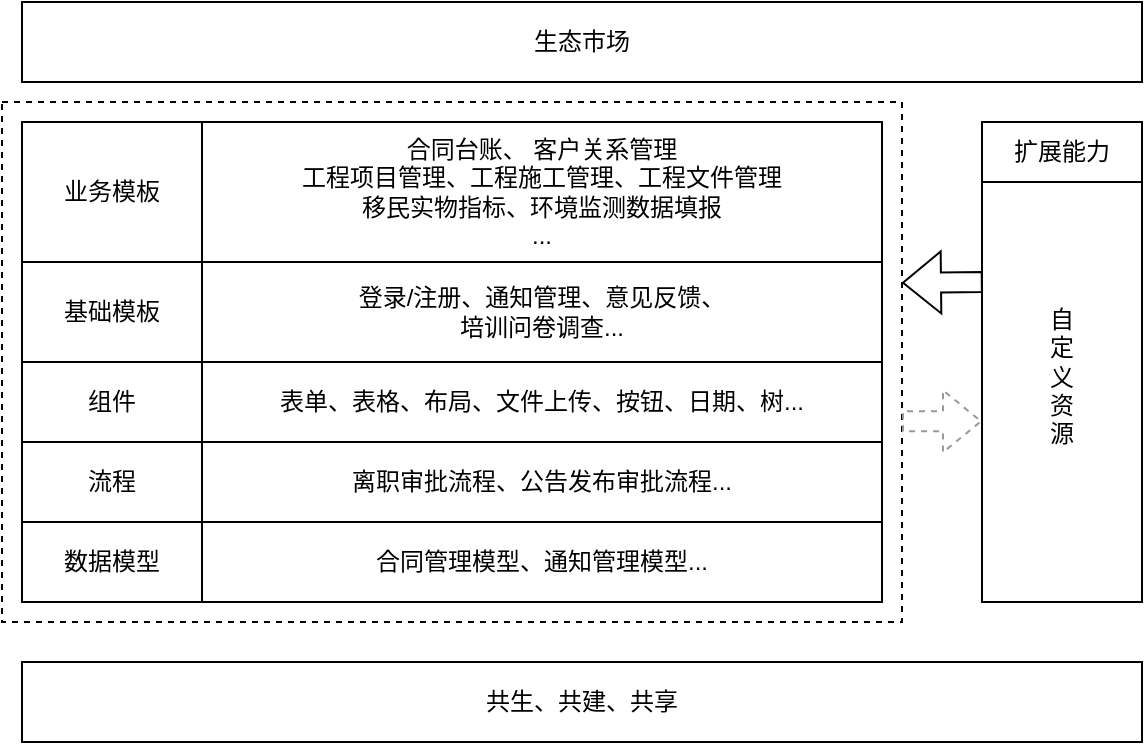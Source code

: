 <mxfile version="24.4.6" type="github">
  <diagram name="第 1 页" id="MpXaoYPO6luv1ldQTwg9">
    <mxGraphModel dx="1247" dy="678" grid="1" gridSize="10" guides="1" tooltips="1" connect="1" arrows="1" fold="1" page="1" pageScale="1" pageWidth="827" pageHeight="1169" math="0" shadow="0">
      <root>
        <mxCell id="0" />
        <mxCell id="1" parent="0" />
        <mxCell id="NqTBhjHdbSAGehKnNRe5-13" value="" style="rounded=0;whiteSpace=wrap;html=1;dashed=1;" vertex="1" parent="1">
          <mxGeometry x="150" y="110" width="450" height="260" as="geometry" />
        </mxCell>
        <mxCell id="mtS-2dEVLKQGBcQQ_Z3P-2" value="合同管理模型、通知管理模型..." style="rounded=0;whiteSpace=wrap;html=1;" parent="1" vertex="1">
          <mxGeometry x="250" y="320" width="340" height="40" as="geometry" />
        </mxCell>
        <mxCell id="mtS-2dEVLKQGBcQQ_Z3P-3" value="表单、表格、布局、文件上传、按钮、日期、树..." style="rounded=0;whiteSpace=wrap;html=1;" parent="1" vertex="1">
          <mxGeometry x="250" y="240" width="340" height="40" as="geometry" />
        </mxCell>
        <mxCell id="mtS-2dEVLKQGBcQQ_Z3P-4" value="登录/注册、通知管理、意见反馈、&lt;div&gt;&lt;div&gt;培训问卷调查...&lt;/div&gt;&lt;/div&gt;" style="rounded=0;whiteSpace=wrap;html=1;" parent="1" vertex="1">
          <mxGeometry x="250" y="190" width="340" height="50" as="geometry" />
        </mxCell>
        <mxCell id="mtS-2dEVLKQGBcQQ_Z3P-5" value="合同台账、 客户关系管理&lt;div&gt;工程项目管理、工程施工管理、工程文件管理&lt;/div&gt;&lt;div&gt;移民实物指标、&lt;span style=&quot;background-color: initial;&quot;&gt;环境监测数据填报&lt;/span&gt;&lt;/div&gt;&lt;div&gt;&lt;span style=&quot;background-color: initial;&quot;&gt;...&lt;/span&gt;&lt;/div&gt;" style="rounded=0;whiteSpace=wrap;html=1;" parent="1" vertex="1">
          <mxGeometry x="250" y="120" width="340" height="70" as="geometry" />
        </mxCell>
        <mxCell id="NqTBhjHdbSAGehKnNRe5-1" value="&lt;div&gt;&lt;br&gt;&lt;/div&gt;&lt;div&gt;自&lt;div&gt;定&lt;/div&gt;&lt;div&gt;义&lt;/div&gt;&lt;/div&gt;&lt;div&gt;资&lt;/div&gt;&lt;div&gt;源&lt;/div&gt;" style="rounded=0;whiteSpace=wrap;html=1;" vertex="1" parent="1">
          <mxGeometry x="640" y="120" width="80" height="240" as="geometry" />
        </mxCell>
        <mxCell id="NqTBhjHdbSAGehKnNRe5-2" value="共生、共建、共享" style="rounded=0;whiteSpace=wrap;html=1;" vertex="1" parent="1">
          <mxGeometry x="160" y="390" width="560" height="40" as="geometry" />
        </mxCell>
        <mxCell id="NqTBhjHdbSAGehKnNRe5-3" value="业务模板" style="rounded=0;whiteSpace=wrap;html=1;" vertex="1" parent="1">
          <mxGeometry x="160" y="120" width="90" height="70" as="geometry" />
        </mxCell>
        <mxCell id="NqTBhjHdbSAGehKnNRe5-4" value="基础模板" style="rounded=0;whiteSpace=wrap;html=1;" vertex="1" parent="1">
          <mxGeometry x="160" y="190" width="90" height="50" as="geometry" />
        </mxCell>
        <mxCell id="NqTBhjHdbSAGehKnNRe5-5" value="组件" style="rounded=0;whiteSpace=wrap;html=1;" vertex="1" parent="1">
          <mxGeometry x="160" y="240" width="90" height="40" as="geometry" />
        </mxCell>
        <mxCell id="NqTBhjHdbSAGehKnNRe5-6" value="数据模型" style="rounded=0;whiteSpace=wrap;html=1;" vertex="1" parent="1">
          <mxGeometry x="160" y="320" width="90" height="40" as="geometry" />
        </mxCell>
        <mxCell id="NqTBhjHdbSAGehKnNRe5-8" value="生态市场" style="rounded=0;whiteSpace=wrap;html=1;" vertex="1" parent="1">
          <mxGeometry x="160" y="60" width="560" height="40" as="geometry" />
        </mxCell>
        <mxCell id="NqTBhjHdbSAGehKnNRe5-9" value="扩展能力" style="rounded=0;whiteSpace=wrap;html=1;" vertex="1" parent="1">
          <mxGeometry x="640" y="120" width="80" height="30" as="geometry" />
        </mxCell>
        <mxCell id="NqTBhjHdbSAGehKnNRe5-11" value="" style="shape=flexArrow;endArrow=classic;html=1;rounded=0;entryX=0;entryY=0.75;entryDx=0;entryDy=0;dashed=1;strokeColor=#999999;" edge="1" parent="1">
          <mxGeometry width="50" height="50" relative="1" as="geometry">
            <mxPoint x="600" y="269.66" as="sourcePoint" />
            <mxPoint x="640.0" y="269.66" as="targetPoint" />
          </mxGeometry>
        </mxCell>
        <mxCell id="NqTBhjHdbSAGehKnNRe5-12" value="" style="shape=flexArrow;endArrow=classic;html=1;rounded=0;entryX=1;entryY=0.667;entryDx=0;entryDy=0;entryPerimeter=0;exitX=0.005;exitY=0.415;exitDx=0;exitDy=0;exitPerimeter=0;" edge="1" parent="1">
          <mxGeometry width="50" height="50" relative="1" as="geometry">
            <mxPoint x="640.4" y="200.0" as="sourcePoint" />
            <mxPoint x="600.0" y="200.42" as="targetPoint" />
          </mxGeometry>
        </mxCell>
        <mxCell id="NqTBhjHdbSAGehKnNRe5-14" value="流程" style="rounded=0;whiteSpace=wrap;html=1;" vertex="1" parent="1">
          <mxGeometry x="160" y="280" width="90" height="40" as="geometry" />
        </mxCell>
        <mxCell id="NqTBhjHdbSAGehKnNRe5-15" value="离职审批流程、公告发布审批流程..." style="rounded=0;whiteSpace=wrap;html=1;" vertex="1" parent="1">
          <mxGeometry x="250" y="280" width="340" height="40" as="geometry" />
        </mxCell>
      </root>
    </mxGraphModel>
  </diagram>
</mxfile>
